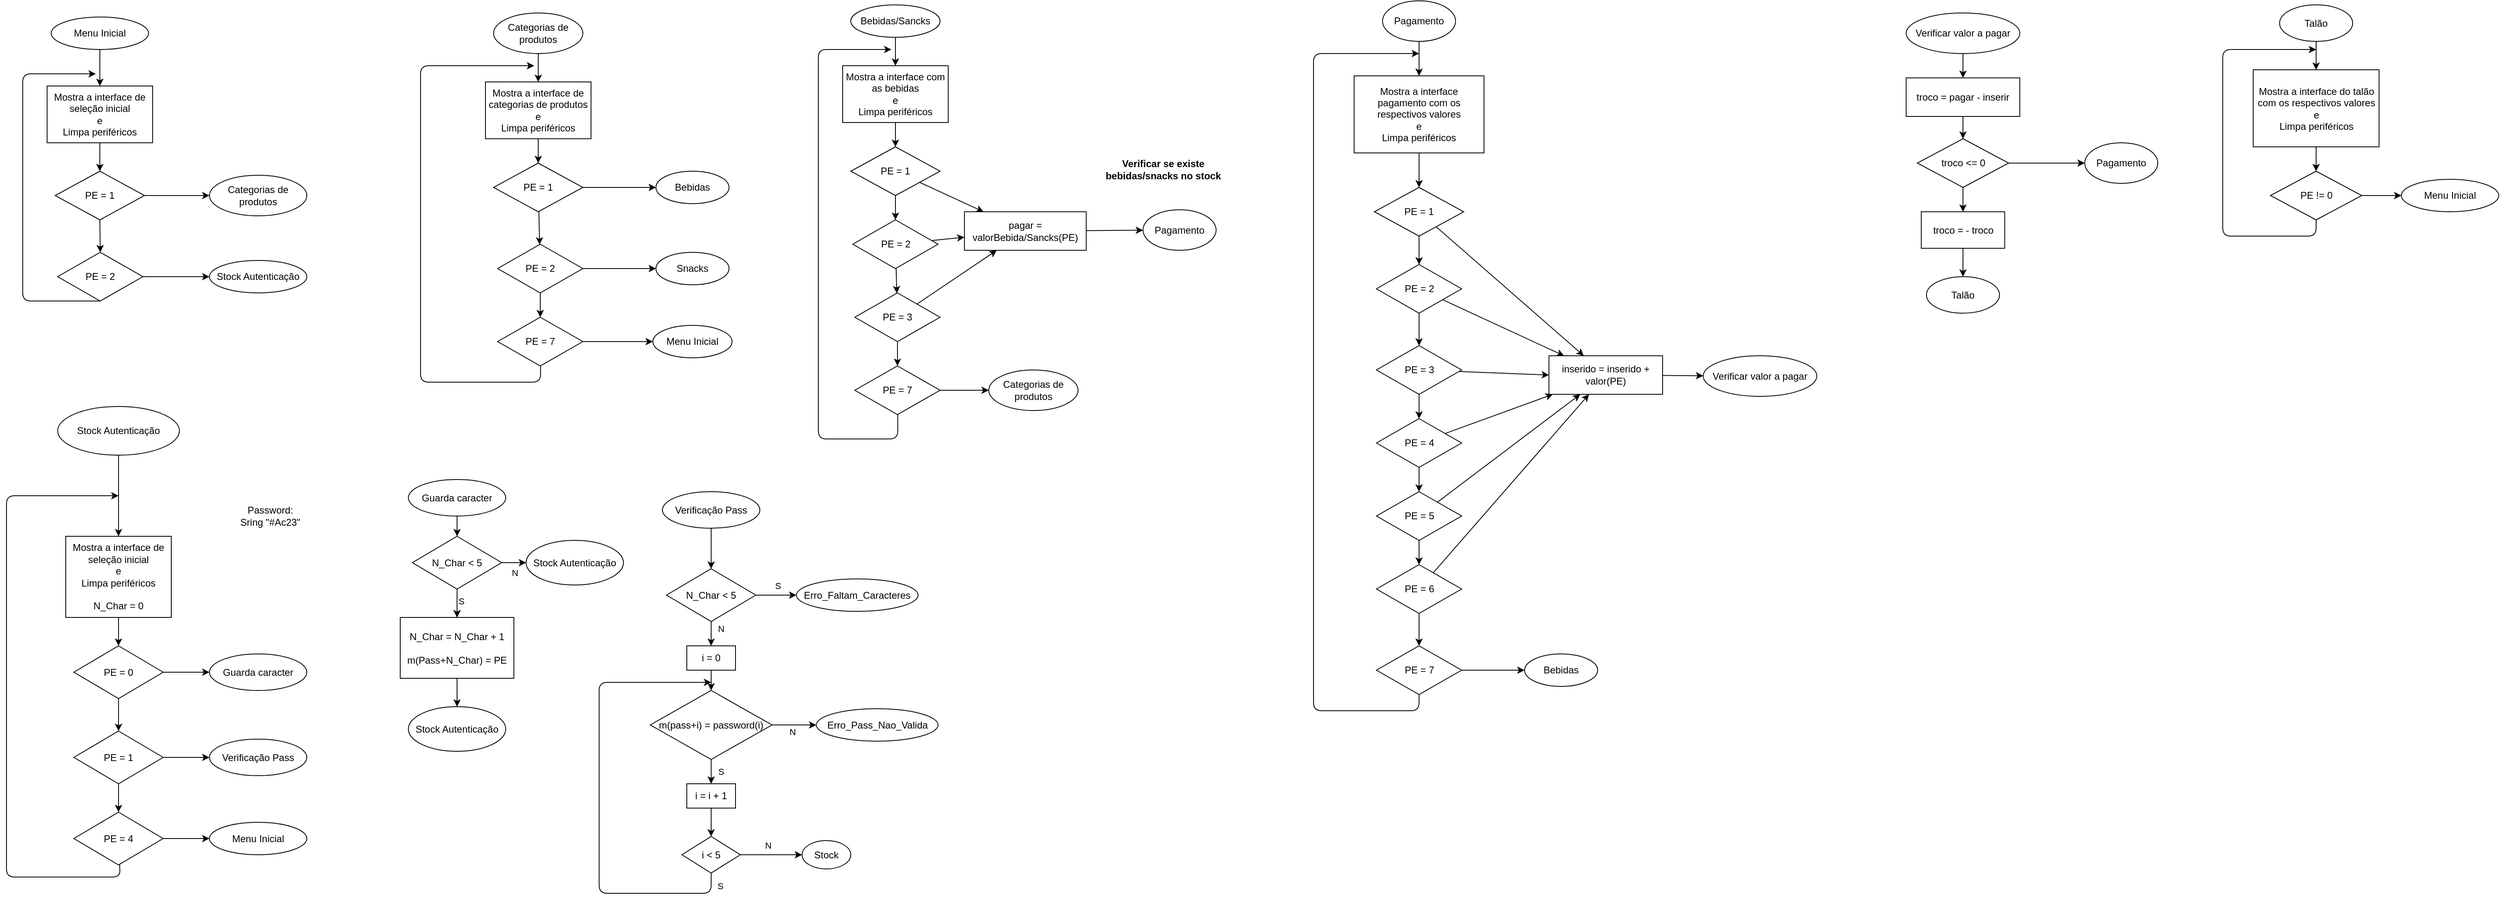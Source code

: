 <mxfile>
    <diagram id="6peCIrrQCN15-fhur6mo" name="Page-1">
        <mxGraphModel dx="453" dy="244" grid="1" gridSize="10" guides="1" tooltips="1" connect="1" arrows="1" fold="1" page="1" pageScale="1" pageWidth="850" pageHeight="1100" math="0" shadow="0">
            <root>
                <mxCell id="0"/>
                <mxCell id="1" parent="0"/>
                <mxCell id="12" style="edgeStyle=none;html=1;" parent="1" source="5" target="6" edge="1">
                    <mxGeometry relative="1" as="geometry"/>
                </mxCell>
                <mxCell id="5" value="Menu Inicial" style="ellipse;whiteSpace=wrap;html=1;" parent="1" vertex="1">
                    <mxGeometry x="365" y="20" width="120" height="40" as="geometry"/>
                </mxCell>
                <mxCell id="11" style="edgeStyle=none;html=1;" parent="1" source="6" target="8" edge="1">
                    <mxGeometry relative="1" as="geometry"/>
                </mxCell>
                <mxCell id="6" value="Mostra a interface de seleção inicial&lt;br&gt;e&lt;br&gt;Limpa periféricos" style="rounded=0;whiteSpace=wrap;html=1;" parent="1" vertex="1">
                    <mxGeometry x="360" y="105" width="130" height="70" as="geometry"/>
                </mxCell>
                <mxCell id="15" style="edgeStyle=none;html=1;entryX=0;entryY=0.5;entryDx=0;entryDy=0;" parent="1" source="8" target="16" edge="1">
                    <mxGeometry relative="1" as="geometry">
                        <mxPoint x="570" y="240" as="targetPoint"/>
                    </mxGeometry>
                </mxCell>
                <mxCell id="8" value="PE = 1" style="rhombus;whiteSpace=wrap;html=1;" parent="1" vertex="1">
                    <mxGeometry x="370" y="210" width="110" height="60" as="geometry"/>
                </mxCell>
                <mxCell id="14" style="edgeStyle=none;html=1;" parent="1" source="9" target="17" edge="1">
                    <mxGeometry relative="1" as="geometry">
                        <mxPoint x="560" y="340" as="targetPoint"/>
                    </mxGeometry>
                </mxCell>
                <mxCell id="9" value="PE = 2" style="rhombus;whiteSpace=wrap;html=1;" parent="1" vertex="1">
                    <mxGeometry x="373" y="310" width="105" height="60" as="geometry"/>
                </mxCell>
                <mxCell id="10" value="" style="endArrow=classic;html=1;entryX=0.5;entryY=0;entryDx=0;entryDy=0;exitX=0.5;exitY=1;exitDx=0;exitDy=0;" parent="1" source="8" target="9" edge="1">
                    <mxGeometry width="50" height="50" relative="1" as="geometry">
                        <mxPoint x="360" y="330" as="sourcePoint"/>
                        <mxPoint x="410" y="280" as="targetPoint"/>
                    </mxGeometry>
                </mxCell>
                <mxCell id="13" value="" style="endArrow=classic;html=1;exitX=0.5;exitY=1;exitDx=0;exitDy=0;" parent="1" source="9" edge="1">
                    <mxGeometry width="50" height="50" relative="1" as="geometry">
                        <mxPoint x="270" y="330" as="sourcePoint"/>
                        <mxPoint x="420" y="90" as="targetPoint"/>
                        <Array as="points">
                            <mxPoint x="330" y="370"/>
                            <mxPoint x="330" y="90"/>
                        </Array>
                    </mxGeometry>
                </mxCell>
                <mxCell id="16" value="Categorias de produtos" style="ellipse;whiteSpace=wrap;html=1;" parent="1" vertex="1">
                    <mxGeometry x="560" y="215" width="120" height="50" as="geometry"/>
                </mxCell>
                <mxCell id="17" value="Stock Autenticação" style="ellipse;whiteSpace=wrap;html=1;" parent="1" vertex="1">
                    <mxGeometry x="560" y="320" width="120" height="40" as="geometry"/>
                </mxCell>
                <mxCell id="23" style="edgeStyle=none;html=1;" parent="1" source="18" target="19" edge="1">
                    <mxGeometry relative="1" as="geometry"/>
                </mxCell>
                <mxCell id="18" value="Categorias de produtos" style="ellipse;whiteSpace=wrap;html=1;" parent="1" vertex="1">
                    <mxGeometry x="910" y="15" width="110" height="50" as="geometry"/>
                </mxCell>
                <mxCell id="24" style="edgeStyle=none;html=1;" parent="1" source="19" target="20" edge="1">
                    <mxGeometry relative="1" as="geometry"/>
                </mxCell>
                <mxCell id="19" value="Mostra a interface de categorias de produtos&lt;br&gt;e&lt;br&gt;Limpa periféricos" style="rounded=0;whiteSpace=wrap;html=1;" parent="1" vertex="1">
                    <mxGeometry x="900" y="100" width="130" height="70" as="geometry"/>
                </mxCell>
                <mxCell id="25" style="edgeStyle=none;html=1;" parent="1" source="20" target="21" edge="1">
                    <mxGeometry relative="1" as="geometry"/>
                </mxCell>
                <mxCell id="31" style="edgeStyle=none;html=1;" parent="1" source="20" target="27" edge="1">
                    <mxGeometry relative="1" as="geometry"/>
                </mxCell>
                <mxCell id="20" value="PE = 1" style="rhombus;whiteSpace=wrap;html=1;" parent="1" vertex="1">
                    <mxGeometry x="910" y="200" width="110" height="60" as="geometry"/>
                </mxCell>
                <mxCell id="26" style="edgeStyle=none;html=1;" parent="1" source="21" target="22" edge="1">
                    <mxGeometry relative="1" as="geometry"/>
                </mxCell>
                <mxCell id="32" style="edgeStyle=none;html=1;" parent="1" source="21" target="28" edge="1">
                    <mxGeometry relative="1" as="geometry"/>
                </mxCell>
                <mxCell id="21" value="PE = 2" style="rhombus;whiteSpace=wrap;html=1;" parent="1" vertex="1">
                    <mxGeometry x="915" y="300" width="105" height="60" as="geometry"/>
                </mxCell>
                <mxCell id="33" style="edgeStyle=none;html=1;entryX=0;entryY=0.5;entryDx=0;entryDy=0;" parent="1" source="22" target="30" edge="1">
                    <mxGeometry relative="1" as="geometry"/>
                </mxCell>
                <mxCell id="34" style="edgeStyle=none;html=1;" parent="1" source="22" edge="1">
                    <mxGeometry relative="1" as="geometry">
                        <mxPoint x="960" y="80" as="targetPoint"/>
                        <Array as="points">
                            <mxPoint x="968" y="470"/>
                            <mxPoint x="820" y="470"/>
                            <mxPoint x="820" y="80"/>
                        </Array>
                    </mxGeometry>
                </mxCell>
                <mxCell id="22" value="PE = 7" style="rhombus;whiteSpace=wrap;html=1;" parent="1" vertex="1">
                    <mxGeometry x="915" y="390" width="105" height="60" as="geometry"/>
                </mxCell>
                <mxCell id="27" value="Bebidas" style="ellipse;whiteSpace=wrap;html=1;" parent="1" vertex="1">
                    <mxGeometry x="1110" y="210" width="90" height="40" as="geometry"/>
                </mxCell>
                <mxCell id="28" value="Snacks" style="ellipse;whiteSpace=wrap;html=1;" parent="1" vertex="1">
                    <mxGeometry x="1110" y="310" width="90" height="40" as="geometry"/>
                </mxCell>
                <mxCell id="30" value="Menu Inicial" style="ellipse;whiteSpace=wrap;html=1;" parent="1" vertex="1">
                    <mxGeometry x="1106.25" y="400" width="97.5" height="40" as="geometry"/>
                </mxCell>
                <mxCell id="47" style="edgeStyle=none;html=1;" parent="1" source="35" target="36" edge="1">
                    <mxGeometry relative="1" as="geometry"/>
                </mxCell>
                <mxCell id="35" value="Bebidas/Sancks" style="ellipse;whiteSpace=wrap;html=1;" parent="1" vertex="1">
                    <mxGeometry x="1350" y="5" width="110" height="40" as="geometry"/>
                </mxCell>
                <mxCell id="42" style="edgeStyle=none;html=1;" parent="1" source="36" target="37" edge="1">
                    <mxGeometry relative="1" as="geometry"/>
                </mxCell>
                <mxCell id="36" value="Mostra a interface com as bebidas&lt;br&gt;e&lt;br&gt;Limpa periféricos" style="rounded=0;whiteSpace=wrap;html=1;" parent="1" vertex="1">
                    <mxGeometry x="1340" y="80" width="130" height="70" as="geometry"/>
                </mxCell>
                <mxCell id="43" style="edgeStyle=none;html=1;" parent="1" source="37" target="38" edge="1">
                    <mxGeometry relative="1" as="geometry"/>
                </mxCell>
                <mxCell id="100" style="edgeStyle=none;html=1;" parent="1" source="37" target="99" edge="1">
                    <mxGeometry relative="1" as="geometry"/>
                </mxCell>
                <mxCell id="37" value="PE = 1" style="rhombus;whiteSpace=wrap;html=1;" parent="1" vertex="1">
                    <mxGeometry x="1350" y="180" width="110" height="60" as="geometry"/>
                </mxCell>
                <mxCell id="44" style="edgeStyle=none;html=1;" parent="1" source="38" target="39" edge="1">
                    <mxGeometry relative="1" as="geometry"/>
                </mxCell>
                <mxCell id="101" style="edgeStyle=none;html=1;" parent="1" source="38" target="99" edge="1">
                    <mxGeometry relative="1" as="geometry"/>
                </mxCell>
                <mxCell id="38" value="PE = 2" style="rhombus;whiteSpace=wrap;html=1;" parent="1" vertex="1">
                    <mxGeometry x="1352.5" y="270" width="105" height="60" as="geometry"/>
                </mxCell>
                <mxCell id="45" style="edgeStyle=none;html=1;" parent="1" source="39" target="41" edge="1">
                    <mxGeometry relative="1" as="geometry"/>
                </mxCell>
                <mxCell id="102" style="edgeStyle=none;html=1;" parent="1" source="39" target="99" edge="1">
                    <mxGeometry relative="1" as="geometry"/>
                </mxCell>
                <mxCell id="39" value="PE = 3" style="rhombus;whiteSpace=wrap;html=1;" parent="1" vertex="1">
                    <mxGeometry x="1355" y="360" width="105" height="60" as="geometry"/>
                </mxCell>
                <mxCell id="46" style="edgeStyle=none;html=1;" parent="1" source="41" edge="1">
                    <mxGeometry relative="1" as="geometry">
                        <mxPoint x="1400" y="60" as="targetPoint"/>
                        <Array as="points">
                            <mxPoint x="1408" y="540"/>
                            <mxPoint x="1310" y="540"/>
                            <mxPoint x="1310" y="60"/>
                        </Array>
                    </mxGeometry>
                </mxCell>
                <mxCell id="49" style="edgeStyle=none;html=1;entryX=0;entryY=0.5;entryDx=0;entryDy=0;" parent="1" source="41" target="48" edge="1">
                    <mxGeometry relative="1" as="geometry"/>
                </mxCell>
                <mxCell id="41" value="PE = 7" style="rhombus;whiteSpace=wrap;html=1;" parent="1" vertex="1">
                    <mxGeometry x="1355" y="450" width="105" height="60" as="geometry"/>
                </mxCell>
                <mxCell id="48" value="Categorias de produtos" style="ellipse;whiteSpace=wrap;html=1;" parent="1" vertex="1">
                    <mxGeometry x="1520" y="455" width="110" height="50" as="geometry"/>
                </mxCell>
                <mxCell id="65" style="edgeStyle=none;html=1;" parent="1" source="56" target="57" edge="1">
                    <mxGeometry relative="1" as="geometry"/>
                </mxCell>
                <mxCell id="56" value="Pagamento" style="ellipse;whiteSpace=wrap;html=1;" parent="1" vertex="1">
                    <mxGeometry x="2005" width="90" height="50" as="geometry"/>
                </mxCell>
                <mxCell id="66" style="edgeStyle=none;html=1;entryX=0.5;entryY=0;entryDx=0;entryDy=0;" parent="1" source="57" target="58" edge="1">
                    <mxGeometry relative="1" as="geometry"/>
                </mxCell>
                <mxCell id="57" value="Mostra a interface pagamento com os respectivos valores&lt;br&gt;e&lt;br&gt;Limpa periféricos" style="rounded=0;whiteSpace=wrap;html=1;" parent="1" vertex="1">
                    <mxGeometry x="1970" y="92.5" width="160" height="95" as="geometry"/>
                </mxCell>
                <mxCell id="67" style="edgeStyle=none;html=1;" parent="1" source="58" target="59" edge="1">
                    <mxGeometry relative="1" as="geometry"/>
                </mxCell>
                <mxCell id="92" style="edgeStyle=none;html=1;" parent="1" source="58" target="90" edge="1">
                    <mxGeometry relative="1" as="geometry"/>
                </mxCell>
                <mxCell id="58" value="PE = 1" style="rhombus;whiteSpace=wrap;html=1;" parent="1" vertex="1">
                    <mxGeometry x="1995" y="230" width="110" height="60" as="geometry"/>
                </mxCell>
                <mxCell id="68" style="edgeStyle=none;html=1;" parent="1" source="59" target="60" edge="1">
                    <mxGeometry relative="1" as="geometry"/>
                </mxCell>
                <mxCell id="93" style="edgeStyle=none;html=1;" parent="1" source="59" target="90" edge="1">
                    <mxGeometry relative="1" as="geometry"/>
                </mxCell>
                <mxCell id="59" value="PE = 2" style="rhombus;whiteSpace=wrap;html=1;" parent="1" vertex="1">
                    <mxGeometry x="1997.5" y="325" width="105" height="60" as="geometry"/>
                </mxCell>
                <mxCell id="69" style="edgeStyle=none;html=1;" parent="1" source="60" target="61" edge="1">
                    <mxGeometry relative="1" as="geometry"/>
                </mxCell>
                <mxCell id="94" style="edgeStyle=none;html=1;entryX=0;entryY=0.5;entryDx=0;entryDy=0;" parent="1" source="60" target="90" edge="1">
                    <mxGeometry relative="1" as="geometry"/>
                </mxCell>
                <mxCell id="60" value="PE = 3" style="rhombus;whiteSpace=wrap;html=1;" parent="1" vertex="1">
                    <mxGeometry x="1997.5" y="425" width="105" height="60" as="geometry"/>
                </mxCell>
                <mxCell id="70" style="edgeStyle=none;html=1;" parent="1" source="61" target="62" edge="1">
                    <mxGeometry relative="1" as="geometry"/>
                </mxCell>
                <mxCell id="95" style="edgeStyle=none;html=1;" parent="1" source="61" target="90" edge="1">
                    <mxGeometry relative="1" as="geometry"/>
                </mxCell>
                <mxCell id="61" value="PE = 4" style="rhombus;whiteSpace=wrap;html=1;" parent="1" vertex="1">
                    <mxGeometry x="1997.5" y="515" width="105" height="60" as="geometry"/>
                </mxCell>
                <mxCell id="71" style="edgeStyle=none;html=1;" parent="1" source="62" target="63" edge="1">
                    <mxGeometry relative="1" as="geometry"/>
                </mxCell>
                <mxCell id="96" style="edgeStyle=none;html=1;" parent="1" source="62" target="90" edge="1">
                    <mxGeometry relative="1" as="geometry"/>
                </mxCell>
                <mxCell id="62" value="PE = 5" style="rhombus;whiteSpace=wrap;html=1;" parent="1" vertex="1">
                    <mxGeometry x="1997.5" y="605" width="105" height="60" as="geometry"/>
                </mxCell>
                <mxCell id="72" style="edgeStyle=none;html=1;entryX=0.5;entryY=0;entryDx=0;entryDy=0;" parent="1" source="63" target="64" edge="1">
                    <mxGeometry relative="1" as="geometry"/>
                </mxCell>
                <mxCell id="97" style="edgeStyle=none;html=1;" parent="1" source="63" target="90" edge="1">
                    <mxGeometry relative="1" as="geometry"/>
                </mxCell>
                <mxCell id="63" value="PE = 6" style="rhombus;whiteSpace=wrap;html=1;" parent="1" vertex="1">
                    <mxGeometry x="1997.5" y="695" width="105" height="60" as="geometry"/>
                </mxCell>
                <mxCell id="82" style="edgeStyle=none;html=1;entryX=0;entryY=0.5;entryDx=0;entryDy=0;" parent="1" source="64" target="81" edge="1">
                    <mxGeometry relative="1" as="geometry"/>
                </mxCell>
                <mxCell id="83" style="edgeStyle=none;html=1;" parent="1" source="64" edge="1">
                    <mxGeometry relative="1" as="geometry">
                        <mxPoint x="2050" y="65" as="targetPoint"/>
                        <Array as="points">
                            <mxPoint x="2050" y="875"/>
                            <mxPoint x="1920" y="875"/>
                            <mxPoint x="1920" y="65"/>
                        </Array>
                    </mxGeometry>
                </mxCell>
                <mxCell id="64" value="PE = 7" style="rhombus;whiteSpace=wrap;html=1;" parent="1" vertex="1">
                    <mxGeometry x="1997.5" y="795" width="105" height="60" as="geometry"/>
                </mxCell>
                <mxCell id="75" value="Verificar valor a pagar" style="ellipse;whiteSpace=wrap;html=1;" parent="1" vertex="1">
                    <mxGeometry x="2400" y="437.5" width="140" height="50" as="geometry"/>
                </mxCell>
                <mxCell id="81" value="Bebidas" style="ellipse;whiteSpace=wrap;html=1;" parent="1" vertex="1">
                    <mxGeometry x="2180" y="805" width="90" height="40" as="geometry"/>
                </mxCell>
                <mxCell id="91" style="edgeStyle=none;html=1;" parent="1" source="90" target="75" edge="1">
                    <mxGeometry relative="1" as="geometry"/>
                </mxCell>
                <mxCell id="90" value="inserido = inserido + valor(PE)" style="rounded=0;whiteSpace=wrap;html=1;" parent="1" vertex="1">
                    <mxGeometry x="2210" y="437.5" width="140" height="47.5" as="geometry"/>
                </mxCell>
                <mxCell id="111" style="edgeStyle=none;html=1;" parent="1" source="98" target="109" edge="1">
                    <mxGeometry relative="1" as="geometry"/>
                </mxCell>
                <mxCell id="98" value="Verificar valor a pagar" style="ellipse;whiteSpace=wrap;html=1;" parent="1" vertex="1">
                    <mxGeometry x="2650" y="15" width="140" height="50" as="geometry"/>
                </mxCell>
                <mxCell id="104" style="edgeStyle=none;html=1;" parent="1" source="99" target="103" edge="1">
                    <mxGeometry relative="1" as="geometry"/>
                </mxCell>
                <mxCell id="99" value="pagar = valorBebida/Sancks(PE)" style="rounded=0;whiteSpace=wrap;html=1;" parent="1" vertex="1">
                    <mxGeometry x="1490" y="260" width="150" height="47.5" as="geometry"/>
                </mxCell>
                <mxCell id="103" value="Pagamento" style="ellipse;whiteSpace=wrap;html=1;" parent="1" vertex="1">
                    <mxGeometry x="1710" y="257.5" width="90" height="50" as="geometry"/>
                </mxCell>
                <mxCell id="113" style="edgeStyle=none;html=1;entryX=0.5;entryY=0;entryDx=0;entryDy=0;" parent="1" source="105" target="110" edge="1">
                    <mxGeometry relative="1" as="geometry"/>
                </mxCell>
                <mxCell id="115" style="edgeStyle=none;html=1;" parent="1" source="105" target="107" edge="1">
                    <mxGeometry relative="1" as="geometry"/>
                </mxCell>
                <mxCell id="105" value="troco &amp;lt;= 0" style="rhombus;whiteSpace=wrap;html=1;" parent="1" vertex="1">
                    <mxGeometry x="2663.75" y="170" width="112.5" height="60" as="geometry"/>
                </mxCell>
                <mxCell id="107" value="Pagamento" style="ellipse;whiteSpace=wrap;html=1;" parent="1" vertex="1">
                    <mxGeometry x="2870" y="175" width="90" height="50" as="geometry"/>
                </mxCell>
                <mxCell id="108" value="Talão" style="ellipse;whiteSpace=wrap;html=1;" parent="1" vertex="1">
                    <mxGeometry x="2675" y="340" width="90" height="45" as="geometry"/>
                </mxCell>
                <mxCell id="112" style="edgeStyle=none;html=1;" parent="1" source="109" target="105" edge="1">
                    <mxGeometry relative="1" as="geometry"/>
                </mxCell>
                <mxCell id="109" value="troco = pagar - inserir" style="rounded=0;whiteSpace=wrap;html=1;" parent="1" vertex="1">
                    <mxGeometry x="2650" y="95" width="140" height="47.5" as="geometry"/>
                </mxCell>
                <mxCell id="114" style="edgeStyle=none;html=1;entryX=0.5;entryY=0;entryDx=0;entryDy=0;" parent="1" source="110" target="108" edge="1">
                    <mxGeometry relative="1" as="geometry"/>
                </mxCell>
                <mxCell id="110" value="troco = - troco" style="rounded=0;whiteSpace=wrap;html=1;" parent="1" vertex="1">
                    <mxGeometry x="2668.62" y="260" width="102.75" height="45" as="geometry"/>
                </mxCell>
                <mxCell id="120" style="edgeStyle=none;html=1;" parent="1" source="116" target="117" edge="1">
                    <mxGeometry relative="1" as="geometry"/>
                </mxCell>
                <mxCell id="116" value="Talão" style="ellipse;whiteSpace=wrap;html=1;" parent="1" vertex="1">
                    <mxGeometry x="3110" y="5" width="90" height="45" as="geometry"/>
                </mxCell>
                <mxCell id="119" style="edgeStyle=none;html=1;" parent="1" source="117" target="118" edge="1">
                    <mxGeometry relative="1" as="geometry"/>
                </mxCell>
                <mxCell id="117" value="Mostra a interface do talão com os respectivos valores&lt;br&gt;e&lt;br&gt;Limpa periféricos" style="rounded=0;whiteSpace=wrap;html=1;" parent="1" vertex="1">
                    <mxGeometry x="3077.5" y="85" width="155" height="95" as="geometry"/>
                </mxCell>
                <mxCell id="121" style="edgeStyle=none;html=1;" parent="1" source="118" edge="1">
                    <mxGeometry relative="1" as="geometry">
                        <mxPoint x="3155" y="60" as="targetPoint"/>
                        <Array as="points">
                            <mxPoint x="3155" y="290"/>
                            <mxPoint x="3040" y="290"/>
                            <mxPoint x="3040" y="60"/>
                        </Array>
                    </mxGeometry>
                </mxCell>
                <mxCell id="123" style="edgeStyle=none;html=1;entryX=0;entryY=0.5;entryDx=0;entryDy=0;" parent="1" source="118" target="122" edge="1">
                    <mxGeometry relative="1" as="geometry"/>
                </mxCell>
                <mxCell id="118" value="PE != 0" style="rhombus;whiteSpace=wrap;html=1;" parent="1" vertex="1">
                    <mxGeometry x="3098.75" y="210" width="112.5" height="60" as="geometry"/>
                </mxCell>
                <mxCell id="122" value="Menu Inicial" style="ellipse;whiteSpace=wrap;html=1;" parent="1" vertex="1">
                    <mxGeometry x="3260" y="220" width="120" height="40" as="geometry"/>
                </mxCell>
                <mxCell id="124" value="&lt;b&gt;Verificar se existe bebidas/snacks no stock&lt;/b&gt;" style="text;html=1;strokeColor=none;fillColor=none;align=center;verticalAlign=middle;whiteSpace=wrap;rounded=0;" parent="1" vertex="1">
                    <mxGeometry x="1660" y="187.5" width="150" height="40" as="geometry"/>
                </mxCell>
                <mxCell id="132" style="edgeStyle=none;html=1;" edge="1" parent="1" source="125" target="126">
                    <mxGeometry relative="1" as="geometry"/>
                </mxCell>
                <mxCell id="125" value="Stock Autenticação" style="ellipse;whiteSpace=wrap;html=1;" vertex="1" parent="1">
                    <mxGeometry x="373" y="500" width="150" height="60" as="geometry"/>
                </mxCell>
                <mxCell id="133" style="edgeStyle=none;html=1;" edge="1" parent="1" source="126" target="128">
                    <mxGeometry relative="1" as="geometry"/>
                </mxCell>
                <mxCell id="126" value="Mostra a interface de seleção inicial&lt;br&gt;e&lt;br&gt;Limpa periféricos&lt;br&gt;&lt;br&gt;N_Char = 0&lt;br&gt;" style="rounded=0;whiteSpace=wrap;html=1;" vertex="1" parent="1">
                    <mxGeometry x="383" y="660" width="130" height="100" as="geometry"/>
                </mxCell>
                <mxCell id="127" value="Password:&lt;br&gt;Sring &quot;#Ac23&quot;" style="text;html=1;strokeColor=none;fillColor=none;align=center;verticalAlign=middle;whiteSpace=wrap;rounded=0;" vertex="1" parent="1">
                    <mxGeometry x="560" y="620" width="150" height="30" as="geometry"/>
                </mxCell>
                <mxCell id="131" style="edgeStyle=none;html=1;" edge="1" parent="1" source="140">
                    <mxGeometry relative="1" as="geometry">
                        <mxPoint x="448" y="610" as="targetPoint"/>
                        <mxPoint x="470" y="1080" as="sourcePoint"/>
                        <Array as="points">
                            <mxPoint x="450" y="1080"/>
                            <mxPoint x="310" y="1080"/>
                            <mxPoint x="310" y="610"/>
                        </Array>
                    </mxGeometry>
                </mxCell>
                <mxCell id="141" style="edgeStyle=none;html=1;" edge="1" parent="1" source="128" target="139">
                    <mxGeometry relative="1" as="geometry"/>
                </mxCell>
                <mxCell id="151" style="edgeStyle=none;html=1;" edge="1" parent="1" source="128" target="150">
                    <mxGeometry relative="1" as="geometry"/>
                </mxCell>
                <mxCell id="128" value="PE = 0" style="rhombus;whiteSpace=wrap;html=1;" vertex="1" parent="1">
                    <mxGeometry x="393" y="795" width="110" height="65" as="geometry"/>
                </mxCell>
                <mxCell id="135" value="Verificação Pass" style="ellipse;whiteSpace=wrap;html=1;" vertex="1" parent="1">
                    <mxGeometry x="560" y="910" width="120" height="45" as="geometry"/>
                </mxCell>
                <mxCell id="142" style="edgeStyle=none;html=1;" edge="1" parent="1" source="139" target="140">
                    <mxGeometry relative="1" as="geometry"/>
                </mxCell>
                <mxCell id="147" style="edgeStyle=none;html=1;" edge="1" parent="1" source="139" target="135">
                    <mxGeometry relative="1" as="geometry"/>
                </mxCell>
                <mxCell id="139" value="PE = 1" style="rhombus;whiteSpace=wrap;html=1;" vertex="1" parent="1">
                    <mxGeometry x="393" y="900" width="110" height="65" as="geometry"/>
                </mxCell>
                <mxCell id="149" style="edgeStyle=none;html=1;entryX=0;entryY=0.5;entryDx=0;entryDy=0;" edge="1" parent="1" source="140" target="148">
                    <mxGeometry relative="1" as="geometry"/>
                </mxCell>
                <mxCell id="140" value="PE = 4" style="rhombus;whiteSpace=wrap;html=1;" vertex="1" parent="1">
                    <mxGeometry x="393" y="1000" width="110" height="65" as="geometry"/>
                </mxCell>
                <mxCell id="148" value="Menu Inicial" style="ellipse;whiteSpace=wrap;html=1;" vertex="1" parent="1">
                    <mxGeometry x="560" y="1012.5" width="120" height="40" as="geometry"/>
                </mxCell>
                <mxCell id="150" value="Guarda caracter" style="ellipse;whiteSpace=wrap;html=1;" vertex="1" parent="1">
                    <mxGeometry x="560" y="805" width="120" height="45" as="geometry"/>
                </mxCell>
                <mxCell id="155" style="edgeStyle=none;html=1;startArrow=none;" edge="1" parent="1" source="164" target="153">
                    <mxGeometry relative="1" as="geometry"/>
                </mxCell>
                <mxCell id="167" style="edgeStyle=none;html=1;entryX=0.5;entryY=0;entryDx=0;entryDy=0;" edge="1" parent="1" source="152" target="164">
                    <mxGeometry relative="1" as="geometry"/>
                </mxCell>
                <mxCell id="152" value="Guarda caracter" style="ellipse;whiteSpace=wrap;html=1;" vertex="1" parent="1">
                    <mxGeometry x="805" y="590" width="120" height="45" as="geometry"/>
                </mxCell>
                <mxCell id="156" style="edgeStyle=none;html=1;" edge="1" parent="1" source="153" target="154">
                    <mxGeometry relative="1" as="geometry"/>
                </mxCell>
                <mxCell id="153" value="N_Char = N_Char + 1&lt;br&gt;&lt;br&gt;m(Pass+N_Char) = PE" style="rounded=0;whiteSpace=wrap;html=1;" vertex="1" parent="1">
                    <mxGeometry x="795" y="760" width="140" height="75" as="geometry"/>
                </mxCell>
                <mxCell id="154" value="Stock Autenticação" style="ellipse;whiteSpace=wrap;html=1;" vertex="1" parent="1">
                    <mxGeometry x="805" y="870" width="120" height="55" as="geometry"/>
                </mxCell>
                <mxCell id="162" style="edgeStyle=none;html=1;" edge="1" parent="1" source="157" target="159">
                    <mxGeometry relative="1" as="geometry"/>
                </mxCell>
                <mxCell id="157" value="Verificação Pass" style="ellipse;whiteSpace=wrap;html=1;" vertex="1" parent="1">
                    <mxGeometry x="1118" y="605" width="120" height="45" as="geometry"/>
                </mxCell>
                <mxCell id="163" style="edgeStyle=none;html=1;" edge="1" parent="1" source="159" target="161">
                    <mxGeometry relative="1" as="geometry"/>
                </mxCell>
                <mxCell id="173" value="S" style="edgeLabel;html=1;align=center;verticalAlign=middle;resizable=0;points=[];" vertex="1" connectable="0" parent="163">
                    <mxGeometry x="0.64" y="-1" relative="1" as="geometry">
                        <mxPoint x="-14" y="-13" as="offset"/>
                    </mxGeometry>
                </mxCell>
                <mxCell id="181" style="edgeStyle=none;html=1;" edge="1" parent="1" source="159" target="174">
                    <mxGeometry relative="1" as="geometry"/>
                </mxCell>
                <mxCell id="187" value="N" style="edgeLabel;html=1;align=center;verticalAlign=middle;resizable=0;points=[];" vertex="1" connectable="0" parent="181">
                    <mxGeometry x="-0.441" y="1" relative="1" as="geometry">
                        <mxPoint x="11" as="offset"/>
                    </mxGeometry>
                </mxCell>
                <mxCell id="159" value="N_Char &amp;lt; 5" style="rhombus;whiteSpace=wrap;html=1;" vertex="1" parent="1">
                    <mxGeometry x="1123" y="700" width="110" height="65" as="geometry"/>
                </mxCell>
                <mxCell id="161" value="Erro_Faltam_Caracteres" style="ellipse;whiteSpace=wrap;html=1;" vertex="1" parent="1">
                    <mxGeometry x="1283" y="712.5" width="150" height="40" as="geometry"/>
                </mxCell>
                <mxCell id="166" value="" style="edgeStyle=none;html=1;" edge="1" parent="1" source="164" target="153">
                    <mxGeometry relative="1" as="geometry"/>
                </mxCell>
                <mxCell id="170" value="S" style="edgeLabel;html=1;align=center;verticalAlign=middle;resizable=0;points=[];" vertex="1" connectable="0" parent="166">
                    <mxGeometry x="-0.569" y="-1" relative="1" as="geometry">
                        <mxPoint x="6" y="7" as="offset"/>
                    </mxGeometry>
                </mxCell>
                <mxCell id="169" style="edgeStyle=none;html=1;entryX=0;entryY=0.5;entryDx=0;entryDy=0;" edge="1" parent="1" source="164" target="168">
                    <mxGeometry relative="1" as="geometry"/>
                </mxCell>
                <mxCell id="171" value="N" style="edgeLabel;html=1;align=center;verticalAlign=middle;resizable=0;points=[];" vertex="1" connectable="0" parent="169">
                    <mxGeometry x="0.347" y="-1" relative="1" as="geometry">
                        <mxPoint x="-4" y="11" as="offset"/>
                    </mxGeometry>
                </mxCell>
                <mxCell id="164" value="N_Char &amp;lt; 5" style="rhombus;whiteSpace=wrap;html=1;" vertex="1" parent="1">
                    <mxGeometry x="810" y="660" width="110" height="65" as="geometry"/>
                </mxCell>
                <mxCell id="168" value="Stock Autenticação" style="ellipse;whiteSpace=wrap;html=1;" vertex="1" parent="1">
                    <mxGeometry x="950" y="665" width="120" height="55" as="geometry"/>
                </mxCell>
                <mxCell id="182" style="edgeStyle=none;html=1;" edge="1" parent="1" source="174" target="176">
                    <mxGeometry relative="1" as="geometry"/>
                </mxCell>
                <mxCell id="174" value="i = 0" style="rounded=0;whiteSpace=wrap;html=1;" vertex="1" parent="1">
                    <mxGeometry x="1148" y="795" width="60" height="30" as="geometry"/>
                </mxCell>
                <mxCell id="180" style="edgeStyle=none;html=1;entryX=0;entryY=0.5;entryDx=0;entryDy=0;" edge="1" parent="1" source="176" target="179">
                    <mxGeometry relative="1" as="geometry"/>
                </mxCell>
                <mxCell id="184" style="edgeStyle=none;html=1;entryX=0.5;entryY=0;entryDx=0;entryDy=0;" edge="1" parent="1" source="176" target="177">
                    <mxGeometry relative="1" as="geometry"/>
                </mxCell>
                <mxCell id="186" value="S" style="edgeLabel;html=1;align=center;verticalAlign=middle;resizable=0;points=[];" vertex="1" connectable="0" parent="184">
                    <mxGeometry x="-0.542" y="2" relative="1" as="geometry">
                        <mxPoint x="10" y="8" as="offset"/>
                    </mxGeometry>
                </mxCell>
                <mxCell id="176" value="m(pass+i) = password(i)" style="rhombus;whiteSpace=wrap;html=1;" vertex="1" parent="1">
                    <mxGeometry x="1103" y="850" width="150" height="85" as="geometry"/>
                </mxCell>
                <mxCell id="185" style="edgeStyle=none;html=1;entryX=0.5;entryY=0;entryDx=0;entryDy=0;" edge="1" parent="1" source="177" target="178">
                    <mxGeometry relative="1" as="geometry"/>
                </mxCell>
                <mxCell id="177" value="i = i + 1" style="rounded=0;whiteSpace=wrap;html=1;" vertex="1" parent="1">
                    <mxGeometry x="1148" y="965" width="60" height="30" as="geometry"/>
                </mxCell>
                <mxCell id="189" style="edgeStyle=none;html=1;" edge="1" parent="1" source="178">
                    <mxGeometry relative="1" as="geometry">
                        <mxPoint x="1178" y="840" as="targetPoint"/>
                        <Array as="points">
                            <mxPoint x="1178" y="1100"/>
                            <mxPoint x="1040" y="1100"/>
                            <mxPoint x="1040" y="840"/>
                        </Array>
                    </mxGeometry>
                </mxCell>
                <mxCell id="192" style="edgeStyle=none;html=1;entryX=0;entryY=0.5;entryDx=0;entryDy=0;" edge="1" parent="1" source="178" target="191">
                    <mxGeometry relative="1" as="geometry"/>
                </mxCell>
                <mxCell id="178" value="i &amp;lt; 5" style="rhombus;whiteSpace=wrap;html=1;" vertex="1" parent="1">
                    <mxGeometry x="1142" y="1030" width="72" height="45" as="geometry"/>
                </mxCell>
                <mxCell id="179" value="Erro_Pass_Nao_Valida" style="ellipse;whiteSpace=wrap;html=1;" vertex="1" parent="1">
                    <mxGeometry x="1307.5" y="872.5" width="150" height="40" as="geometry"/>
                </mxCell>
                <mxCell id="188" value="N" style="edgeLabel;html=1;align=center;verticalAlign=middle;resizable=0;points=[];" vertex="1" connectable="0" parent="1">
                    <mxGeometry x="1200" y="959.857" as="geometry">
                        <mxPoint x="78" y="-59" as="offset"/>
                    </mxGeometry>
                </mxCell>
                <mxCell id="190" value="S" style="edgeLabel;html=1;align=center;verticalAlign=middle;resizable=0;points=[];" vertex="1" connectable="0" parent="1">
                    <mxGeometry x="1200" y="959.897" as="geometry">
                        <mxPoint x="-11" y="131" as="offset"/>
                    </mxGeometry>
                </mxCell>
                <mxCell id="191" value="Stock" style="ellipse;whiteSpace=wrap;html=1;" vertex="1" parent="1">
                    <mxGeometry x="1290" y="1035" width="60" height="35" as="geometry"/>
                </mxCell>
                <mxCell id="193" value="N" style="edgeLabel;html=1;align=center;verticalAlign=middle;resizable=0;points=[];" vertex="1" connectable="0" parent="1">
                    <mxGeometry x="1170" y="1099.997" as="geometry">
                        <mxPoint x="78" y="-59" as="offset"/>
                    </mxGeometry>
                </mxCell>
            </root>
        </mxGraphModel>
    </diagram>
</mxfile>